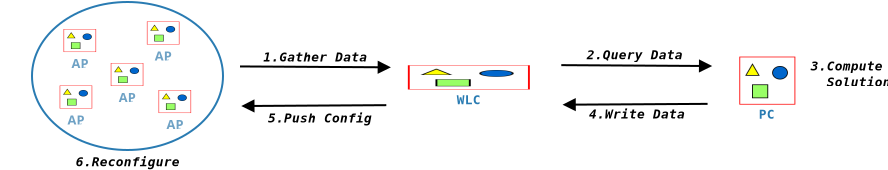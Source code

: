 <?xml version="1.0" encoding="UTF-8"?>
<dia:diagram xmlns:dia="http://www.lysator.liu.se/~alla/dia/">
  <dia:layer name="Hintergrund" visible="true" active="true">
    <dia:group>
      <dia:object type="Standard - Image" version="0" id="O0">
        <dia:attribute name="obj_pos">
          <dia:point val="40.925,22.568"/>
        </dia:attribute>
        <dia:attribute name="obj_bb">
          <dia:rectangle val="40.875,22.518;43.775,25.018"/>
        </dia:attribute>
        <dia:attribute name="elem_corner">
          <dia:point val="40.925,22.568"/>
        </dia:attribute>
        <dia:attribute name="elem_width">
          <dia:real val="2.8"/>
        </dia:attribute>
        <dia:attribute name="elem_height">
          <dia:real val="2.4"/>
        </dia:attribute>
        <dia:attribute name="draw_border">
          <dia:boolean val="false"/>
        </dia:attribute>
        <dia:attribute name="keep_aspect">
          <dia:boolean val="true"/>
        </dia:attribute>
        <dia:attribute name="file">
          <dia:string>#pc.png#</dia:string>
        </dia:attribute>
      </dia:object>
      <dia:object type="Standard - Text" version="1" id="O1">
        <dia:attribute name="obj_pos">
          <dia:point val="42.275,25.668"/>
        </dia:attribute>
        <dia:attribute name="obj_bb">
          <dia:rectangle val="41.89,25.073;42.66,25.818"/>
        </dia:attribute>
        <dia:attribute name="text">
          <dia:composite type="text">
            <dia:attribute name="string">
              <dia:string>#PC#</dia:string>
            </dia:attribute>
            <dia:attribute name="font">
              <dia:font family="monospace" style="80" name="Courier-Bold"/>
            </dia:attribute>
            <dia:attribute name="height">
              <dia:real val="0.8"/>
            </dia:attribute>
            <dia:attribute name="pos">
              <dia:point val="42.275,25.668"/>
            </dia:attribute>
            <dia:attribute name="color">
              <dia:color val="#297bb2"/>
            </dia:attribute>
            <dia:attribute name="alignment">
              <dia:enum val="1"/>
            </dia:attribute>
          </dia:composite>
        </dia:attribute>
        <dia:attribute name="valign">
          <dia:enum val="3"/>
        </dia:attribute>
      </dia:object>
    </dia:group>
    <dia:group>
      <dia:object type="Standard - Image" version="0" id="O2">
        <dia:attribute name="obj_pos">
          <dia:point val="24.35,23"/>
        </dia:attribute>
        <dia:attribute name="obj_bb">
          <dia:rectangle val="24.3,22.95;30.5,24.262"/>
        </dia:attribute>
        <dia:attribute name="elem_corner">
          <dia:point val="24.35,23"/>
        </dia:attribute>
        <dia:attribute name="elem_width">
          <dia:real val="6.1"/>
        </dia:attribute>
        <dia:attribute name="elem_height">
          <dia:real val="1.212"/>
        </dia:attribute>
        <dia:attribute name="draw_border">
          <dia:boolean val="false"/>
        </dia:attribute>
        <dia:attribute name="keep_aspect">
          <dia:boolean val="true"/>
        </dia:attribute>
        <dia:attribute name="file">
          <dia:string>#wlc.png#</dia:string>
        </dia:attribute>
      </dia:object>
      <dia:object type="Standard - Text" version="1" id="O3">
        <dia:attribute name="obj_pos">
          <dia:point val="26.8,24.95"/>
        </dia:attribute>
        <dia:attribute name="obj_bb">
          <dia:rectangle val="26.8,24.355;27.955,25.1"/>
        </dia:attribute>
        <dia:attribute name="text">
          <dia:composite type="text">
            <dia:attribute name="string">
              <dia:string>#WLC#</dia:string>
            </dia:attribute>
            <dia:attribute name="font">
              <dia:font family="monospace" style="80" name="Courier-Bold"/>
            </dia:attribute>
            <dia:attribute name="height">
              <dia:real val="0.8"/>
            </dia:attribute>
            <dia:attribute name="pos">
              <dia:point val="26.8,24.95"/>
            </dia:attribute>
            <dia:attribute name="color">
              <dia:color val="#297bb2"/>
            </dia:attribute>
            <dia:attribute name="alignment">
              <dia:enum val="0"/>
            </dia:attribute>
          </dia:composite>
        </dia:attribute>
        <dia:attribute name="valign">
          <dia:enum val="3"/>
        </dia:attribute>
      </dia:object>
    </dia:group>
    <dia:group>
      <dia:object type="Standard - Text" version="1" id="O4">
        <dia:attribute name="obj_pos">
          <dia:point val="4.008,20.538"/>
        </dia:attribute>
        <dia:attribute name="obj_bb">
          <dia:rectangle val="4.008,19.942;4.008,20.688"/>
        </dia:attribute>
        <dia:attribute name="text">
          <dia:composite type="text">
            <dia:attribute name="string">
              <dia:string>##</dia:string>
            </dia:attribute>
            <dia:attribute name="font">
              <dia:font family="sans" style="0" name="Helvetica"/>
            </dia:attribute>
            <dia:attribute name="height">
              <dia:real val="0.8"/>
            </dia:attribute>
            <dia:attribute name="pos">
              <dia:point val="4.008,20.538"/>
            </dia:attribute>
            <dia:attribute name="color">
              <dia:color val="#000000"/>
            </dia:attribute>
            <dia:attribute name="alignment">
              <dia:enum val="0"/>
            </dia:attribute>
          </dia:composite>
        </dia:attribute>
        <dia:attribute name="valign">
          <dia:enum val="3"/>
        </dia:attribute>
      </dia:object>
      <dia:object type="Flowchart - Ellipse" version="0" id="O5">
        <dia:attribute name="obj_pos">
          <dia:point val="5.558,19.837"/>
        </dia:attribute>
        <dia:attribute name="obj_bb">
          <dia:rectangle val="5.508,19.788;15.158,27.288"/>
        </dia:attribute>
        <dia:attribute name="elem_corner">
          <dia:point val="5.558,19.837"/>
        </dia:attribute>
        <dia:attribute name="elem_width">
          <dia:real val="9.55"/>
        </dia:attribute>
        <dia:attribute name="elem_height">
          <dia:real val="7.4"/>
        </dia:attribute>
        <dia:attribute name="border_width">
          <dia:real val="0.1"/>
        </dia:attribute>
        <dia:attribute name="border_color">
          <dia:color val="#297bb2"/>
        </dia:attribute>
        <dia:attribute name="show_background">
          <dia:boolean val="true"/>
        </dia:attribute>
        <dia:attribute name="padding">
          <dia:real val="0.354"/>
        </dia:attribute>
        <dia:attribute name="text">
          <dia:composite type="text">
            <dia:attribute name="string">
              <dia:string>##</dia:string>
            </dia:attribute>
            <dia:attribute name="font">
              <dia:font family="sans" style="0" name="Helvetica"/>
            </dia:attribute>
            <dia:attribute name="height">
              <dia:real val="0.1"/>
            </dia:attribute>
            <dia:attribute name="pos">
              <dia:point val="10.333,23.562"/>
            </dia:attribute>
            <dia:attribute name="color">
              <dia:color val="#297bb2"/>
            </dia:attribute>
            <dia:attribute name="alignment">
              <dia:enum val="1"/>
            </dia:attribute>
          </dia:composite>
        </dia:attribute>
      </dia:object>
      <dia:group>
        <dia:object type="Standard - Image" version="0" id="O6">
          <dia:attribute name="obj_pos">
            <dia:point val="7.138,21.188"/>
          </dia:attribute>
          <dia:attribute name="obj_bb">
            <dia:rectangle val="7.088,21.137;8.813,22.387"/>
          </dia:attribute>
          <dia:attribute name="elem_corner">
            <dia:point val="7.138,21.188"/>
          </dia:attribute>
          <dia:attribute name="elem_width">
            <dia:real val="1.625"/>
          </dia:attribute>
          <dia:attribute name="elem_height">
            <dia:real val="1.15"/>
          </dia:attribute>
          <dia:attribute name="border_width">
            <dia:real val="0.1"/>
          </dia:attribute>
          <dia:attribute name="draw_border">
            <dia:boolean val="false"/>
          </dia:attribute>
          <dia:attribute name="keep_aspect">
            <dia:boolean val="true"/>
          </dia:attribute>
          <dia:attribute name="file">
            <dia:string>#ap.png#</dia:string>
          </dia:attribute>
        </dia:object>
        <dia:object type="Standard - Text" version="1" id="O7">
          <dia:attribute name="obj_pos">
            <dia:point val="8.198,23.137"/>
          </dia:attribute>
          <dia:attribute name="obj_bb">
            <dia:rectangle val="8.15,23.062;8.245,23.157"/>
          </dia:attribute>
          <dia:attribute name="text">
            <dia:composite type="text">
              <dia:attribute name="string">
                <dia:string>#AP#</dia:string>
              </dia:attribute>
              <dia:attribute name="font">
                <dia:font family="monospace" style="80" name="Courier-Bold"/>
              </dia:attribute>
              <dia:attribute name="height">
                <dia:real val="0.1"/>
              </dia:attribute>
              <dia:attribute name="pos">
                <dia:point val="8.198,23.137"/>
              </dia:attribute>
              <dia:attribute name="color">
                <dia:color val="#6fa2c5"/>
              </dia:attribute>
              <dia:attribute name="alignment">
                <dia:enum val="1"/>
              </dia:attribute>
            </dia:composite>
          </dia:attribute>
          <dia:attribute name="valign">
            <dia:enum val="3"/>
          </dia:attribute>
        </dia:object>
        <dia:object type="Standard - Text" version="1" id="O8">
          <dia:attribute name="obj_pos">
            <dia:point val="7.958,23.137"/>
          </dia:attribute>
          <dia:attribute name="obj_bb">
            <dia:rectangle val="7.475,22.543;8.44,23.288"/>
          </dia:attribute>
          <dia:attribute name="text">
            <dia:composite type="text">
              <dia:attribute name="string">
                <dia:string>#AP#</dia:string>
              </dia:attribute>
              <dia:attribute name="font">
                <dia:font family="sans" style="80" name="Helvetica-Bold"/>
              </dia:attribute>
              <dia:attribute name="height">
                <dia:real val="0.8"/>
              </dia:attribute>
              <dia:attribute name="pos">
                <dia:point val="7.958,23.137"/>
              </dia:attribute>
              <dia:attribute name="color">
                <dia:color val="#6fa2c5"/>
              </dia:attribute>
              <dia:attribute name="alignment">
                <dia:enum val="1"/>
              </dia:attribute>
            </dia:composite>
          </dia:attribute>
          <dia:attribute name="valign">
            <dia:enum val="3"/>
          </dia:attribute>
        </dia:object>
      </dia:group>
      <dia:group>
        <dia:object type="Standard - Image" version="0" id="O9">
          <dia:attribute name="obj_pos">
            <dia:point val="11.303,20.812"/>
          </dia:attribute>
          <dia:attribute name="obj_bb">
            <dia:rectangle val="11.253,20.762;12.978,22.012"/>
          </dia:attribute>
          <dia:attribute name="elem_corner">
            <dia:point val="11.303,20.812"/>
          </dia:attribute>
          <dia:attribute name="elem_width">
            <dia:real val="1.625"/>
          </dia:attribute>
          <dia:attribute name="elem_height">
            <dia:real val="1.15"/>
          </dia:attribute>
          <dia:attribute name="border_width">
            <dia:real val="0.1"/>
          </dia:attribute>
          <dia:attribute name="draw_border">
            <dia:boolean val="false"/>
          </dia:attribute>
          <dia:attribute name="keep_aspect">
            <dia:boolean val="true"/>
          </dia:attribute>
          <dia:attribute name="file">
            <dia:string>#ap.png#</dia:string>
          </dia:attribute>
        </dia:object>
        <dia:object type="Standard - Text" version="1" id="O10">
          <dia:attribute name="obj_pos">
            <dia:point val="12.363,22.762"/>
          </dia:attribute>
          <dia:attribute name="obj_bb">
            <dia:rectangle val="12.316,22.688;12.411,22.782"/>
          </dia:attribute>
          <dia:attribute name="text">
            <dia:composite type="text">
              <dia:attribute name="string">
                <dia:string>#AP#</dia:string>
              </dia:attribute>
              <dia:attribute name="font">
                <dia:font family="monospace" style="80" name="Courier-Bold"/>
              </dia:attribute>
              <dia:attribute name="height">
                <dia:real val="0.1"/>
              </dia:attribute>
              <dia:attribute name="pos">
                <dia:point val="12.363,22.762"/>
              </dia:attribute>
              <dia:attribute name="color">
                <dia:color val="#6fa2c5"/>
              </dia:attribute>
              <dia:attribute name="alignment">
                <dia:enum val="1"/>
              </dia:attribute>
            </dia:composite>
          </dia:attribute>
          <dia:attribute name="valign">
            <dia:enum val="3"/>
          </dia:attribute>
        </dia:object>
        <dia:object type="Standard - Text" version="1" id="O11">
          <dia:attribute name="obj_pos">
            <dia:point val="12.123,22.762"/>
          </dia:attribute>
          <dia:attribute name="obj_bb">
            <dia:rectangle val="11.64,22.168;12.605,22.913"/>
          </dia:attribute>
          <dia:attribute name="text">
            <dia:composite type="text">
              <dia:attribute name="string">
                <dia:string>#AP#</dia:string>
              </dia:attribute>
              <dia:attribute name="font">
                <dia:font family="sans" style="80" name="Helvetica-Bold"/>
              </dia:attribute>
              <dia:attribute name="height">
                <dia:real val="0.8"/>
              </dia:attribute>
              <dia:attribute name="pos">
                <dia:point val="12.123,22.762"/>
              </dia:attribute>
              <dia:attribute name="color">
                <dia:color val="#6fa2c5"/>
              </dia:attribute>
              <dia:attribute name="alignment">
                <dia:enum val="1"/>
              </dia:attribute>
            </dia:composite>
          </dia:attribute>
          <dia:attribute name="valign">
            <dia:enum val="3"/>
          </dia:attribute>
        </dia:object>
      </dia:group>
      <dia:group>
        <dia:object type="Standard - Image" version="0" id="O12">
          <dia:attribute name="obj_pos">
            <dia:point val="9.498,22.887"/>
          </dia:attribute>
          <dia:attribute name="obj_bb">
            <dia:rectangle val="9.448,22.837;11.173,24.087"/>
          </dia:attribute>
          <dia:attribute name="elem_corner">
            <dia:point val="9.498,22.887"/>
          </dia:attribute>
          <dia:attribute name="elem_width">
            <dia:real val="1.625"/>
          </dia:attribute>
          <dia:attribute name="elem_height">
            <dia:real val="1.15"/>
          </dia:attribute>
          <dia:attribute name="border_width">
            <dia:real val="0.1"/>
          </dia:attribute>
          <dia:attribute name="draw_border">
            <dia:boolean val="false"/>
          </dia:attribute>
          <dia:attribute name="keep_aspect">
            <dia:boolean val="true"/>
          </dia:attribute>
          <dia:attribute name="file">
            <dia:string>#ap.png#</dia:string>
          </dia:attribute>
        </dia:object>
        <dia:object type="Standard - Text" version="1" id="O13">
          <dia:attribute name="obj_pos">
            <dia:point val="10.558,24.837"/>
          </dia:attribute>
          <dia:attribute name="obj_bb">
            <dia:rectangle val="10.511,24.762;10.605,24.858"/>
          </dia:attribute>
          <dia:attribute name="text">
            <dia:composite type="text">
              <dia:attribute name="string">
                <dia:string>#AP#</dia:string>
              </dia:attribute>
              <dia:attribute name="font">
                <dia:font family="monospace" style="80" name="Courier-Bold"/>
              </dia:attribute>
              <dia:attribute name="height">
                <dia:real val="0.1"/>
              </dia:attribute>
              <dia:attribute name="pos">
                <dia:point val="10.558,24.837"/>
              </dia:attribute>
              <dia:attribute name="color">
                <dia:color val="#6fa2c5"/>
              </dia:attribute>
              <dia:attribute name="alignment">
                <dia:enum val="1"/>
              </dia:attribute>
            </dia:composite>
          </dia:attribute>
          <dia:attribute name="valign">
            <dia:enum val="3"/>
          </dia:attribute>
        </dia:object>
        <dia:object type="Standard - Text" version="1" id="O14">
          <dia:attribute name="obj_pos">
            <dia:point val="10.318,24.837"/>
          </dia:attribute>
          <dia:attribute name="obj_bb">
            <dia:rectangle val="9.835,24.242;10.8,24.988"/>
          </dia:attribute>
          <dia:attribute name="text">
            <dia:composite type="text">
              <dia:attribute name="string">
                <dia:string>#AP#</dia:string>
              </dia:attribute>
              <dia:attribute name="font">
                <dia:font family="sans" style="80" name="Helvetica-Bold"/>
              </dia:attribute>
              <dia:attribute name="height">
                <dia:real val="0.8"/>
              </dia:attribute>
              <dia:attribute name="pos">
                <dia:point val="10.318,24.837"/>
              </dia:attribute>
              <dia:attribute name="color">
                <dia:color val="#6fa2c5"/>
              </dia:attribute>
              <dia:attribute name="alignment">
                <dia:enum val="1"/>
              </dia:attribute>
            </dia:composite>
          </dia:attribute>
          <dia:attribute name="valign">
            <dia:enum val="3"/>
          </dia:attribute>
        </dia:object>
      </dia:group>
      <dia:group>
        <dia:object type="Standard - Image" version="0" id="O15">
          <dia:attribute name="obj_pos">
            <dia:point val="6.943,24.012"/>
          </dia:attribute>
          <dia:attribute name="obj_bb">
            <dia:rectangle val="6.893,23.962;8.618,25.212"/>
          </dia:attribute>
          <dia:attribute name="elem_corner">
            <dia:point val="6.943,24.012"/>
          </dia:attribute>
          <dia:attribute name="elem_width">
            <dia:real val="1.625"/>
          </dia:attribute>
          <dia:attribute name="elem_height">
            <dia:real val="1.15"/>
          </dia:attribute>
          <dia:attribute name="border_width">
            <dia:real val="0.1"/>
          </dia:attribute>
          <dia:attribute name="draw_border">
            <dia:boolean val="false"/>
          </dia:attribute>
          <dia:attribute name="keep_aspect">
            <dia:boolean val="true"/>
          </dia:attribute>
          <dia:attribute name="file">
            <dia:string>#ap.png#</dia:string>
          </dia:attribute>
        </dia:object>
        <dia:object type="Standard - Text" version="1" id="O16">
          <dia:attribute name="obj_pos">
            <dia:point val="8.003,25.962"/>
          </dia:attribute>
          <dia:attribute name="obj_bb">
            <dia:rectangle val="7.955,25.887;8.05,25.983"/>
          </dia:attribute>
          <dia:attribute name="text">
            <dia:composite type="text">
              <dia:attribute name="string">
                <dia:string>#AP#</dia:string>
              </dia:attribute>
              <dia:attribute name="font">
                <dia:font family="monospace" style="80" name="Courier-Bold"/>
              </dia:attribute>
              <dia:attribute name="height">
                <dia:real val="0.1"/>
              </dia:attribute>
              <dia:attribute name="pos">
                <dia:point val="8.003,25.962"/>
              </dia:attribute>
              <dia:attribute name="color">
                <dia:color val="#6fa2c5"/>
              </dia:attribute>
              <dia:attribute name="alignment">
                <dia:enum val="1"/>
              </dia:attribute>
            </dia:composite>
          </dia:attribute>
          <dia:attribute name="valign">
            <dia:enum val="3"/>
          </dia:attribute>
        </dia:object>
        <dia:object type="Standard - Text" version="1" id="O17">
          <dia:attribute name="obj_pos">
            <dia:point val="7.763,25.962"/>
          </dia:attribute>
          <dia:attribute name="obj_bb">
            <dia:rectangle val="7.28,25.367;8.245,26.113"/>
          </dia:attribute>
          <dia:attribute name="text">
            <dia:composite type="text">
              <dia:attribute name="string">
                <dia:string>#AP#</dia:string>
              </dia:attribute>
              <dia:attribute name="font">
                <dia:font family="sans" style="80" name="Helvetica-Bold"/>
              </dia:attribute>
              <dia:attribute name="height">
                <dia:real val="0.8"/>
              </dia:attribute>
              <dia:attribute name="pos">
                <dia:point val="7.763,25.962"/>
              </dia:attribute>
              <dia:attribute name="color">
                <dia:color val="#6fa2c5"/>
              </dia:attribute>
              <dia:attribute name="alignment">
                <dia:enum val="1"/>
              </dia:attribute>
            </dia:composite>
          </dia:attribute>
          <dia:attribute name="valign">
            <dia:enum val="3"/>
          </dia:attribute>
        </dia:object>
      </dia:group>
      <dia:group>
        <dia:object type="Standard - Image" version="0" id="O18">
          <dia:attribute name="obj_pos">
            <dia:point val="11.888,24.238"/>
          </dia:attribute>
          <dia:attribute name="obj_bb">
            <dia:rectangle val="11.838,24.188;13.563,25.438"/>
          </dia:attribute>
          <dia:attribute name="elem_corner">
            <dia:point val="11.888,24.238"/>
          </dia:attribute>
          <dia:attribute name="elem_width">
            <dia:real val="1.625"/>
          </dia:attribute>
          <dia:attribute name="elem_height">
            <dia:real val="1.15"/>
          </dia:attribute>
          <dia:attribute name="border_width">
            <dia:real val="0.1"/>
          </dia:attribute>
          <dia:attribute name="draw_border">
            <dia:boolean val="false"/>
          </dia:attribute>
          <dia:attribute name="keep_aspect">
            <dia:boolean val="true"/>
          </dia:attribute>
          <dia:attribute name="file">
            <dia:string>#ap.png#</dia:string>
          </dia:attribute>
        </dia:object>
        <dia:object type="Standard - Text" version="1" id="O19">
          <dia:attribute name="obj_pos">
            <dia:point val="12.948,26.188"/>
          </dia:attribute>
          <dia:attribute name="obj_bb">
            <dia:rectangle val="12.9,26.113;12.995,26.207"/>
          </dia:attribute>
          <dia:attribute name="text">
            <dia:composite type="text">
              <dia:attribute name="string">
                <dia:string>#AP#</dia:string>
              </dia:attribute>
              <dia:attribute name="font">
                <dia:font family="monospace" style="80" name="Courier-Bold"/>
              </dia:attribute>
              <dia:attribute name="height">
                <dia:real val="0.1"/>
              </dia:attribute>
              <dia:attribute name="pos">
                <dia:point val="12.948,26.188"/>
              </dia:attribute>
              <dia:attribute name="color">
                <dia:color val="#6fa2c5"/>
              </dia:attribute>
              <dia:attribute name="alignment">
                <dia:enum val="1"/>
              </dia:attribute>
            </dia:composite>
          </dia:attribute>
          <dia:attribute name="valign">
            <dia:enum val="3"/>
          </dia:attribute>
        </dia:object>
        <dia:object type="Standard - Text" version="1" id="O20">
          <dia:attribute name="obj_pos">
            <dia:point val="12.708,26.188"/>
          </dia:attribute>
          <dia:attribute name="obj_bb">
            <dia:rectangle val="12.226,25.593;13.191,26.337"/>
          </dia:attribute>
          <dia:attribute name="text">
            <dia:composite type="text">
              <dia:attribute name="string">
                <dia:string>#AP#</dia:string>
              </dia:attribute>
              <dia:attribute name="font">
                <dia:font family="sans" style="80" name="Helvetica-Bold"/>
              </dia:attribute>
              <dia:attribute name="height">
                <dia:real val="0.8"/>
              </dia:attribute>
              <dia:attribute name="pos">
                <dia:point val="12.708,26.188"/>
              </dia:attribute>
              <dia:attribute name="color">
                <dia:color val="#6fa2c5"/>
              </dia:attribute>
              <dia:attribute name="alignment">
                <dia:enum val="1"/>
              </dia:attribute>
            </dia:composite>
          </dia:attribute>
          <dia:attribute name="valign">
            <dia:enum val="3"/>
          </dia:attribute>
        </dia:object>
      </dia:group>
    </dia:group>
    <dia:object type="Standard - Text" version="1" id="O21">
      <dia:attribute name="obj_pos">
        <dia:point val="17.124,22.81"/>
      </dia:attribute>
      <dia:attribute name="obj_bb">
        <dia:rectangle val="17.124,22.215;22.129,22.96"/>
      </dia:attribute>
      <dia:attribute name="text">
        <dia:composite type="text">
          <dia:attribute name="string">
            <dia:string>#1.Gather Data#</dia:string>
          </dia:attribute>
          <dia:attribute name="font">
            <dia:font family="monospace" style="88" name="Courier-BoldOblique"/>
          </dia:attribute>
          <dia:attribute name="height">
            <dia:real val="0.8"/>
          </dia:attribute>
          <dia:attribute name="pos">
            <dia:point val="17.124,22.81"/>
          </dia:attribute>
          <dia:attribute name="color">
            <dia:color val="#000000"/>
          </dia:attribute>
          <dia:attribute name="alignment">
            <dia:enum val="0"/>
          </dia:attribute>
        </dia:composite>
      </dia:attribute>
      <dia:attribute name="valign">
        <dia:enum val="3"/>
      </dia:attribute>
    </dia:object>
    <dia:object type="Standard - Text" version="1" id="O22">
      <dia:attribute name="obj_pos">
        <dia:point val="33.294,22.702"/>
      </dia:attribute>
      <dia:attribute name="obj_bb">
        <dia:rectangle val="33.294,22.107;37.914,22.852"/>
      </dia:attribute>
      <dia:attribute name="text">
        <dia:composite type="text">
          <dia:attribute name="string">
            <dia:string>#2.Query Data#</dia:string>
          </dia:attribute>
          <dia:attribute name="font">
            <dia:font family="monospace" style="88" name="Courier-BoldOblique"/>
          </dia:attribute>
          <dia:attribute name="height">
            <dia:real val="0.8"/>
          </dia:attribute>
          <dia:attribute name="pos">
            <dia:point val="33.294,22.702"/>
          </dia:attribute>
          <dia:attribute name="color">
            <dia:color val="#000000"/>
          </dia:attribute>
          <dia:attribute name="alignment">
            <dia:enum val="0"/>
          </dia:attribute>
        </dia:composite>
      </dia:attribute>
      <dia:attribute name="valign">
        <dia:enum val="3"/>
      </dia:attribute>
    </dia:object>
    <dia:object type="Standard - Text" version="1" id="O23">
      <dia:attribute name="obj_pos">
        <dia:point val="44.499,23.261"/>
      </dia:attribute>
      <dia:attribute name="obj_bb">
        <dia:rectangle val="44.499,22.666;48.349,24.211"/>
      </dia:attribute>
      <dia:attribute name="text">
        <dia:composite type="text">
          <dia:attribute name="string">
            <dia:string>#3.Compute
  Solution#</dia:string>
          </dia:attribute>
          <dia:attribute name="font">
            <dia:font family="monospace" style="88" name="Courier-BoldOblique"/>
          </dia:attribute>
          <dia:attribute name="height">
            <dia:real val="0.8"/>
          </dia:attribute>
          <dia:attribute name="pos">
            <dia:point val="44.499,23.261"/>
          </dia:attribute>
          <dia:attribute name="color">
            <dia:color val="#000000"/>
          </dia:attribute>
          <dia:attribute name="alignment">
            <dia:enum val="0"/>
          </dia:attribute>
        </dia:composite>
      </dia:attribute>
      <dia:attribute name="valign">
        <dia:enum val="3"/>
      </dia:attribute>
    </dia:object>
    <dia:object type="Standard - Text" version="1" id="O24">
      <dia:attribute name="obj_pos">
        <dia:point val="33.413,25.663"/>
      </dia:attribute>
      <dia:attribute name="obj_bb">
        <dia:rectangle val="33.413,25.067;38.032,25.812"/>
      </dia:attribute>
      <dia:attribute name="text">
        <dia:composite type="text">
          <dia:attribute name="string">
            <dia:string>#4.Write Data#</dia:string>
          </dia:attribute>
          <dia:attribute name="font">
            <dia:font family="monospace" style="88" name="Courier-BoldOblique"/>
          </dia:attribute>
          <dia:attribute name="height">
            <dia:real val="0.8"/>
          </dia:attribute>
          <dia:attribute name="pos">
            <dia:point val="33.413,25.663"/>
          </dia:attribute>
          <dia:attribute name="color">
            <dia:color val="#000000"/>
          </dia:attribute>
          <dia:attribute name="alignment">
            <dia:enum val="0"/>
          </dia:attribute>
        </dia:composite>
      </dia:attribute>
      <dia:attribute name="valign">
        <dia:enum val="3"/>
      </dia:attribute>
    </dia:object>
    <dia:object type="Standard - Text" version="1" id="O25">
      <dia:attribute name="obj_pos">
        <dia:point val="17.353,25.859"/>
      </dia:attribute>
      <dia:attribute name="obj_bb">
        <dia:rectangle val="17.353,25.264;22.358,26.009"/>
      </dia:attribute>
      <dia:attribute name="text">
        <dia:composite type="text">
          <dia:attribute name="string">
            <dia:string>#5.Push Config#</dia:string>
          </dia:attribute>
          <dia:attribute name="font">
            <dia:font family="monospace" style="88" name="Courier-BoldOblique"/>
          </dia:attribute>
          <dia:attribute name="height">
            <dia:real val="0.8"/>
          </dia:attribute>
          <dia:attribute name="pos">
            <dia:point val="17.353,25.859"/>
          </dia:attribute>
          <dia:attribute name="color">
            <dia:color val="#000000"/>
          </dia:attribute>
          <dia:attribute name="alignment">
            <dia:enum val="0"/>
          </dia:attribute>
        </dia:composite>
      </dia:attribute>
      <dia:attribute name="valign">
        <dia:enum val="3"/>
      </dia:attribute>
    </dia:object>
    <dia:object type="Standard - Text" version="1" id="O26">
      <dia:attribute name="obj_pos">
        <dia:point val="10.35,28.05"/>
      </dia:attribute>
      <dia:attribute name="obj_bb">
        <dia:rectangle val="7.847,27.455;12.852,28.2"/>
      </dia:attribute>
      <dia:attribute name="text">
        <dia:composite type="text">
          <dia:attribute name="string">
            <dia:string>#6.Reconfigure#</dia:string>
          </dia:attribute>
          <dia:attribute name="font">
            <dia:font family="monospace" style="88" name="Courier-BoldOblique"/>
          </dia:attribute>
          <dia:attribute name="height">
            <dia:real val="0.8"/>
          </dia:attribute>
          <dia:attribute name="pos">
            <dia:point val="10.35,28.05"/>
          </dia:attribute>
          <dia:attribute name="color">
            <dia:color val="#000000"/>
          </dia:attribute>
          <dia:attribute name="alignment">
            <dia:enum val="1"/>
          </dia:attribute>
        </dia:composite>
      </dia:attribute>
      <dia:attribute name="valign">
        <dia:enum val="3"/>
      </dia:attribute>
    </dia:object>
    <dia:object type="Standard - Line" version="0" id="O27">
      <dia:attribute name="obj_pos">
        <dia:point val="15.958,23.059"/>
      </dia:attribute>
      <dia:attribute name="obj_bb">
        <dia:rectangle val="15.908,22.769;23.553,23.431"/>
      </dia:attribute>
      <dia:attribute name="conn_endpoints">
        <dia:point val="15.958,23.059"/>
        <dia:point val="23.441,23.103"/>
      </dia:attribute>
      <dia:attribute name="numcp">
        <dia:int val="1"/>
      </dia:attribute>
      <dia:attribute name="end_arrow">
        <dia:enum val="3"/>
      </dia:attribute>
      <dia:attribute name="end_arrow_length">
        <dia:real val="0.5"/>
      </dia:attribute>
      <dia:attribute name="end_arrow_width">
        <dia:real val="0.5"/>
      </dia:attribute>
    </dia:object>
    <dia:object type="Standard - Line" version="0" id="O28">
      <dia:attribute name="obj_pos">
        <dia:point val="23.273,24.995"/>
      </dia:attribute>
      <dia:attribute name="obj_bb">
        <dia:rectangle val="15.971,24.703;23.323,25.365"/>
      </dia:attribute>
      <dia:attribute name="conn_endpoints">
        <dia:point val="23.273,24.995"/>
        <dia:point val="16.083,25.038"/>
      </dia:attribute>
      <dia:attribute name="numcp">
        <dia:int val="1"/>
      </dia:attribute>
      <dia:attribute name="end_arrow">
        <dia:enum val="3"/>
      </dia:attribute>
      <dia:attribute name="end_arrow_length">
        <dia:real val="0.5"/>
      </dia:attribute>
      <dia:attribute name="end_arrow_width">
        <dia:real val="0.5"/>
      </dia:attribute>
    </dia:object>
    <dia:object type="Standard - Line" version="0" id="O29">
      <dia:attribute name="obj_pos">
        <dia:point val="32.022,22.994"/>
      </dia:attribute>
      <dia:attribute name="obj_bb">
        <dia:rectangle val="31.972,22.704;39.617,23.366"/>
      </dia:attribute>
      <dia:attribute name="conn_endpoints">
        <dia:point val="32.022,22.994"/>
        <dia:point val="39.505,23.038"/>
      </dia:attribute>
      <dia:attribute name="numcp">
        <dia:int val="1"/>
      </dia:attribute>
      <dia:attribute name="end_arrow">
        <dia:enum val="3"/>
      </dia:attribute>
      <dia:attribute name="end_arrow_length">
        <dia:real val="0.5"/>
      </dia:attribute>
      <dia:attribute name="end_arrow_width">
        <dia:real val="0.5"/>
      </dia:attribute>
    </dia:object>
    <dia:object type="Standard - Line" version="0" id="O30">
      <dia:attribute name="obj_pos">
        <dia:point val="39.337,24.93"/>
      </dia:attribute>
      <dia:attribute name="obj_bb">
        <dia:rectangle val="32.035,24.638;39.387,25.3"/>
      </dia:attribute>
      <dia:attribute name="conn_endpoints">
        <dia:point val="39.337,24.93"/>
        <dia:point val="32.147,24.972"/>
      </dia:attribute>
      <dia:attribute name="numcp">
        <dia:int val="1"/>
      </dia:attribute>
      <dia:attribute name="end_arrow">
        <dia:enum val="3"/>
      </dia:attribute>
      <dia:attribute name="end_arrow_length">
        <dia:real val="0.5"/>
      </dia:attribute>
      <dia:attribute name="end_arrow_width">
        <dia:real val="0.5"/>
      </dia:attribute>
    </dia:object>
  </dia:layer>
</dia:diagram>
